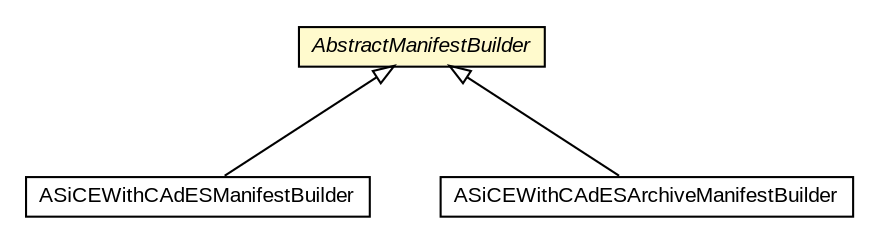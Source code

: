 #!/usr/local/bin/dot
#
# Class diagram 
# Generated by UMLGraph version R5_6-24-gf6e263 (http://www.umlgraph.org/)
#

digraph G {
	edge [fontname="arial",fontsize=10,labelfontname="arial",labelfontsize=10];
	node [fontname="arial",fontsize=10,shape=plaintext];
	nodesep=0.25;
	ranksep=0.5;
	// eu.europa.esig.dss.asic.signature.asice.ASiCEWithCAdESManifestBuilder
	c134072 [label=<<table title="eu.europa.esig.dss.asic.signature.asice.ASiCEWithCAdESManifestBuilder" border="0" cellborder="1" cellspacing="0" cellpadding="2" port="p" href="./ASiCEWithCAdESManifestBuilder.html">
		<tr><td><table border="0" cellspacing="0" cellpadding="1">
<tr><td align="center" balign="center"> ASiCEWithCAdESManifestBuilder </td></tr>
		</table></td></tr>
		</table>>, URL="./ASiCEWithCAdESManifestBuilder.html", fontname="arial", fontcolor="black", fontsize=10.0];
	// eu.europa.esig.dss.asic.signature.asice.ASiCEWithCAdESArchiveManifestBuilder
	c134073 [label=<<table title="eu.europa.esig.dss.asic.signature.asice.ASiCEWithCAdESArchiveManifestBuilder" border="0" cellborder="1" cellspacing="0" cellpadding="2" port="p" href="./ASiCEWithCAdESArchiveManifestBuilder.html">
		<tr><td><table border="0" cellspacing="0" cellpadding="1">
<tr><td align="center" balign="center"> ASiCEWithCAdESArchiveManifestBuilder </td></tr>
		</table></td></tr>
		</table>>, URL="./ASiCEWithCAdESArchiveManifestBuilder.html", fontname="arial", fontcolor="black", fontsize=10.0];
	// eu.europa.esig.dss.asic.signature.asice.AbstractManifestBuilder
	c134074 [label=<<table title="eu.europa.esig.dss.asic.signature.asice.AbstractManifestBuilder" border="0" cellborder="1" cellspacing="0" cellpadding="2" port="p" bgcolor="lemonChiffon" href="./AbstractManifestBuilder.html">
		<tr><td><table border="0" cellspacing="0" cellpadding="1">
<tr><td align="center" balign="center"><font face="arial italic"> AbstractManifestBuilder </font></td></tr>
		</table></td></tr>
		</table>>, URL="./AbstractManifestBuilder.html", fontname="arial", fontcolor="black", fontsize=10.0];
	//eu.europa.esig.dss.asic.signature.asice.ASiCEWithCAdESManifestBuilder extends eu.europa.esig.dss.asic.signature.asice.AbstractManifestBuilder
	c134074:p -> c134072:p [dir=back,arrowtail=empty];
	//eu.europa.esig.dss.asic.signature.asice.ASiCEWithCAdESArchiveManifestBuilder extends eu.europa.esig.dss.asic.signature.asice.AbstractManifestBuilder
	c134074:p -> c134073:p [dir=back,arrowtail=empty];
}

